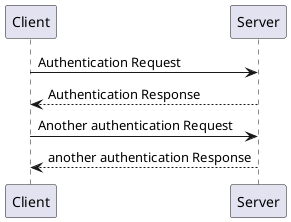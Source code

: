 @startuml sequence
Client -> Server: Authentication Request
Server --> Client: Authentication Response

Client -> Server: Another authentication Request
Server --> Client: another authentication Response

@enduml
